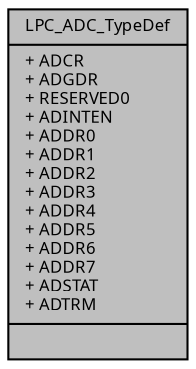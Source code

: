 digraph "LPC_ADC_TypeDef"
{
  edge [fontname="Sans",fontsize="8",labelfontname="Sans",labelfontsize="8"];
  node [fontname="Sans",fontsize="8",shape=record];
  Node1 [label="{LPC_ADC_TypeDef\n|+ ADCR\l+ ADGDR\l+ RESERVED0\l+ ADINTEN\l+ ADDR0\l+ ADDR1\l+ ADDR2\l+ ADDR3\l+ ADDR4\l+ ADDR5\l+ ADDR6\l+ ADDR7\l+ ADSTAT\l+ ADTRM\l|}",height=0.2,width=0.4,color="black", fillcolor="grey75", style="filled", fontcolor="black"];
}
